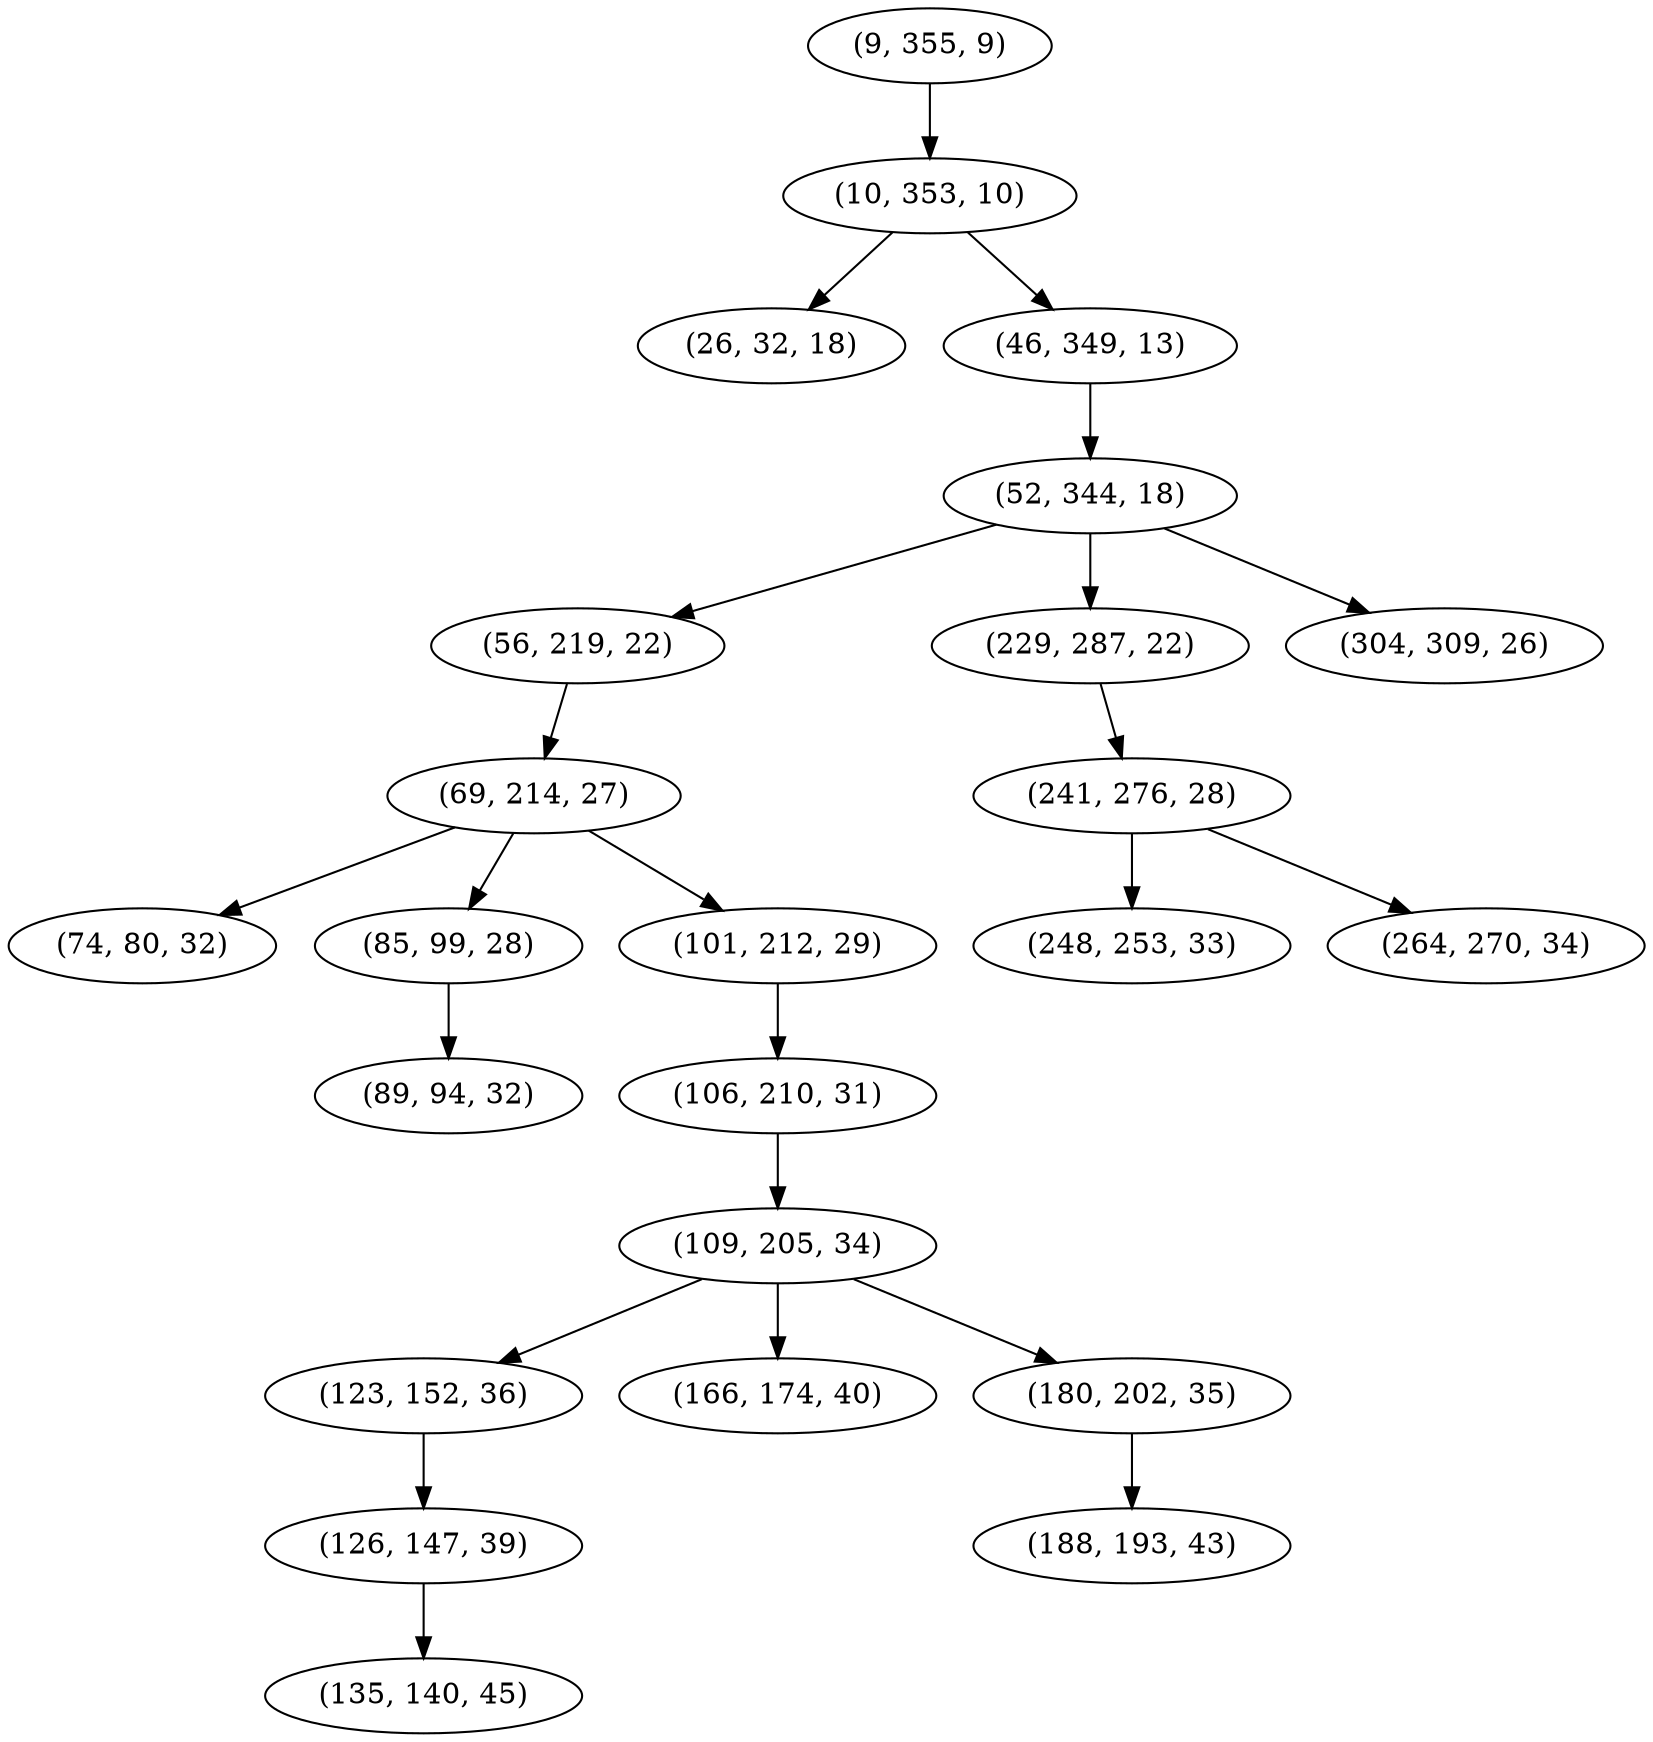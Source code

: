 digraph tree {
    "(9, 355, 9)";
    "(10, 353, 10)";
    "(26, 32, 18)";
    "(46, 349, 13)";
    "(52, 344, 18)";
    "(56, 219, 22)";
    "(69, 214, 27)";
    "(74, 80, 32)";
    "(85, 99, 28)";
    "(89, 94, 32)";
    "(101, 212, 29)";
    "(106, 210, 31)";
    "(109, 205, 34)";
    "(123, 152, 36)";
    "(126, 147, 39)";
    "(135, 140, 45)";
    "(166, 174, 40)";
    "(180, 202, 35)";
    "(188, 193, 43)";
    "(229, 287, 22)";
    "(241, 276, 28)";
    "(248, 253, 33)";
    "(264, 270, 34)";
    "(304, 309, 26)";
    "(9, 355, 9)" -> "(10, 353, 10)";
    "(10, 353, 10)" -> "(26, 32, 18)";
    "(10, 353, 10)" -> "(46, 349, 13)";
    "(46, 349, 13)" -> "(52, 344, 18)";
    "(52, 344, 18)" -> "(56, 219, 22)";
    "(52, 344, 18)" -> "(229, 287, 22)";
    "(52, 344, 18)" -> "(304, 309, 26)";
    "(56, 219, 22)" -> "(69, 214, 27)";
    "(69, 214, 27)" -> "(74, 80, 32)";
    "(69, 214, 27)" -> "(85, 99, 28)";
    "(69, 214, 27)" -> "(101, 212, 29)";
    "(85, 99, 28)" -> "(89, 94, 32)";
    "(101, 212, 29)" -> "(106, 210, 31)";
    "(106, 210, 31)" -> "(109, 205, 34)";
    "(109, 205, 34)" -> "(123, 152, 36)";
    "(109, 205, 34)" -> "(166, 174, 40)";
    "(109, 205, 34)" -> "(180, 202, 35)";
    "(123, 152, 36)" -> "(126, 147, 39)";
    "(126, 147, 39)" -> "(135, 140, 45)";
    "(180, 202, 35)" -> "(188, 193, 43)";
    "(229, 287, 22)" -> "(241, 276, 28)";
    "(241, 276, 28)" -> "(248, 253, 33)";
    "(241, 276, 28)" -> "(264, 270, 34)";
}
